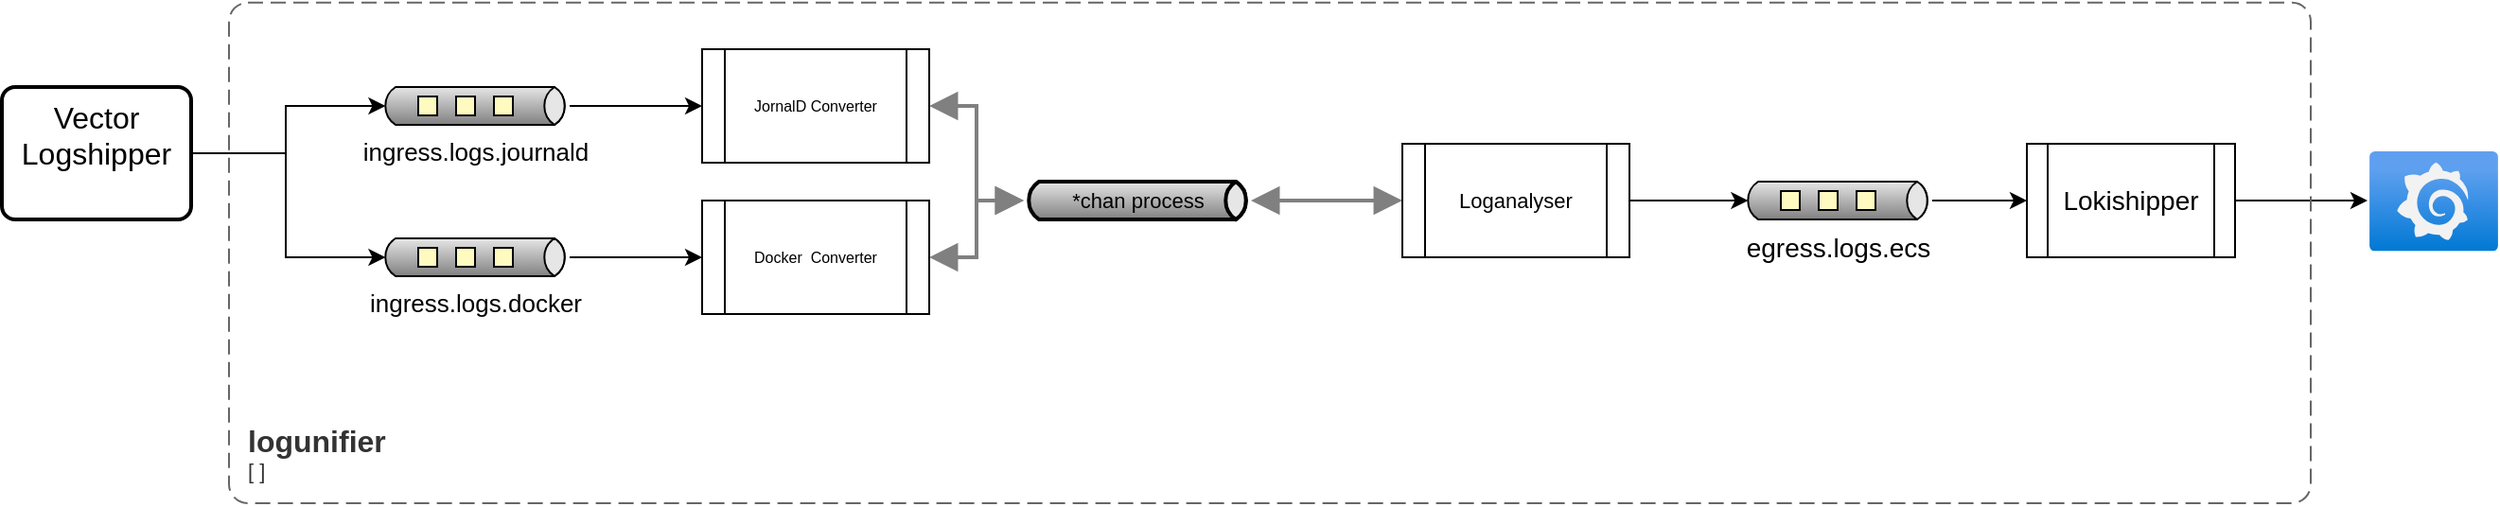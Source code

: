 <mxfile version="20.8.0" type="github">
  <diagram id="v7CkBEEUugVfoqJjmXaO" name="Seite-1">
    <mxGraphModel dx="2261" dy="916" grid="1" gridSize="10" guides="1" tooltips="1" connect="1" arrows="1" fold="1" page="1" pageScale="1" pageWidth="827" pageHeight="1169" math="0" shadow="0">
      <root>
        <mxCell id="0" />
        <mxCell id="1" parent="0" />
        <mxCell id="ebU4zzICMcsj_J8ZaqAX-18" style="edgeStyle=orthogonalEdgeStyle;rounded=0;orthogonalLoop=1;jettySize=auto;html=1;fontSize=16;" edge="1" parent="1" source="ebU4zzICMcsj_J8ZaqAX-5" target="ebU4zzICMcsj_J8ZaqAX-13">
          <mxGeometry relative="1" as="geometry" />
        </mxCell>
        <mxCell id="ebU4zzICMcsj_J8ZaqAX-5" value="&lt;font style=&quot;font-size: 13px;&quot;&gt;ingress.logs.journald&lt;/font&gt;" style="strokeWidth=1;outlineConnect=0;dashed=0;align=center;html=1;fontSize=8;shape=mxgraph.eip.dataChannel;verticalLabelPosition=bottom;labelBackgroundColor=#ffffff;verticalAlign=top;" vertex="1" parent="1">
          <mxGeometry x="190" y="100" width="100" height="20" as="geometry" />
        </mxCell>
        <mxCell id="ebU4zzICMcsj_J8ZaqAX-19" style="edgeStyle=orthogonalEdgeStyle;rounded=0;orthogonalLoop=1;jettySize=auto;html=1;entryX=0;entryY=0.5;entryDx=0;entryDy=0;fontSize=16;" edge="1" parent="1" source="ebU4zzICMcsj_J8ZaqAX-6" target="ebU4zzICMcsj_J8ZaqAX-14">
          <mxGeometry relative="1" as="geometry" />
        </mxCell>
        <mxCell id="ebU4zzICMcsj_J8ZaqAX-6" value="&lt;span style=&quot;font-size: 13px;&quot;&gt;ingress.logs.docker&lt;/span&gt;" style="strokeWidth=1;outlineConnect=0;dashed=0;align=center;html=1;fontSize=8;shape=mxgraph.eip.dataChannel;verticalLabelPosition=bottom;labelBackgroundColor=#ffffff;verticalAlign=top;" vertex="1" parent="1">
          <mxGeometry x="190" y="180" width="100" height="20" as="geometry" />
        </mxCell>
        <mxCell id="ebU4zzICMcsj_J8ZaqAX-13" value="JornalD Converter" style="shape=process;whiteSpace=wrap;html=1;backgroundOutline=1;fontSize=8;" vertex="1" parent="1">
          <mxGeometry x="360" y="80" width="120" height="60" as="geometry" />
        </mxCell>
        <mxCell id="ebU4zzICMcsj_J8ZaqAX-14" value="Docker&amp;nbsp; Converter" style="shape=process;whiteSpace=wrap;html=1;backgroundOutline=1;fontSize=8;" vertex="1" parent="1">
          <mxGeometry x="360" y="160" width="120" height="60" as="geometry" />
        </mxCell>
        <mxCell id="ebU4zzICMcsj_J8ZaqAX-16" style="edgeStyle=orthogonalEdgeStyle;rounded=0;orthogonalLoop=1;jettySize=auto;html=1;entryX=0;entryY=0.5;entryDx=2.7;entryDy=0;entryPerimeter=0;fontSize=16;" edge="1" parent="1" source="ebU4zzICMcsj_J8ZaqAX-15" target="ebU4zzICMcsj_J8ZaqAX-5">
          <mxGeometry relative="1" as="geometry" />
        </mxCell>
        <mxCell id="ebU4zzICMcsj_J8ZaqAX-17" style="edgeStyle=orthogonalEdgeStyle;rounded=0;orthogonalLoop=1;jettySize=auto;html=1;fontSize=16;entryX=0;entryY=0.5;entryDx=2.7;entryDy=0;entryPerimeter=0;" edge="1" parent="1" source="ebU4zzICMcsj_J8ZaqAX-15" target="ebU4zzICMcsj_J8ZaqAX-6">
          <mxGeometry relative="1" as="geometry">
            <mxPoint x="180" y="190" as="targetPoint" />
            <Array as="points">
              <mxPoint x="140" y="135" />
              <mxPoint x="140" y="190" />
            </Array>
          </mxGeometry>
        </mxCell>
        <mxCell id="ebU4zzICMcsj_J8ZaqAX-15" value="&lt;font style=&quot;font-size: 16px;&quot;&gt;Vector &lt;/font&gt;&lt;font style=&quot;font-size: 16px;&quot;&gt;Logshipper&lt;br&gt;&lt;br&gt;&lt;/font&gt;" style="rounded=1;whiteSpace=wrap;html=1;absoluteArcSize=1;arcSize=14;strokeWidth=2;fontSize=8;" vertex="1" parent="1">
          <mxGeometry x="-10" y="100" width="100" height="70" as="geometry" />
        </mxCell>
        <mxCell id="ebU4zzICMcsj_J8ZaqAX-21" value="&lt;font style=&quot;font-size: 11px;&quot;&gt;*chan process&lt;/font&gt;" style="strokeWidth=2;strokeColor=#000000;dashed=0;align=center;html=1;fontSize=8;shape=mxgraph.eip.messageChannel;" vertex="1" parent="1">
          <mxGeometry x="530" y="150" width="120" height="20" as="geometry" />
        </mxCell>
        <mxCell id="ebU4zzICMcsj_J8ZaqAX-23" value="" style="edgeStyle=elbowEdgeStyle;strokeWidth=2;rounded=0;endArrow=block;startArrow=block;startSize=10;endSize=10;dashed=0;html=1;strokeColor=#808080;fontSize=13;" edge="1" target="ebU4zzICMcsj_J8ZaqAX-21" parent="1" source="ebU4zzICMcsj_J8ZaqAX-13">
          <mxGeometry relative="1" as="geometry">
            <mxPoint x="550" y="90" as="sourcePoint" />
          </mxGeometry>
        </mxCell>
        <mxCell id="ebU4zzICMcsj_J8ZaqAX-24" value="" style="edgeStyle=elbowEdgeStyle;strokeWidth=2;rounded=0;endArrow=block;startArrow=block;startSize=10;endSize=10;dashed=0;html=1;strokeColor=#808080;fontSize=13;" edge="1" target="ebU4zzICMcsj_J8ZaqAX-21" parent="1" source="ebU4zzICMcsj_J8ZaqAX-14">
          <mxGeometry relative="1" as="geometry">
            <mxPoint x="590" y="90" as="sourcePoint" />
          </mxGeometry>
        </mxCell>
        <mxCell id="ebU4zzICMcsj_J8ZaqAX-25" value="" style="edgeStyle=elbowEdgeStyle;strokeWidth=2;rounded=0;endArrow=block;startArrow=block;startSize=10;endSize=10;dashed=0;html=1;strokeColor=#808080;fontSize=13;" edge="1" target="ebU4zzICMcsj_J8ZaqAX-21" parent="1" source="ebU4zzICMcsj_J8ZaqAX-26">
          <mxGeometry relative="1" as="geometry">
            <mxPoint x="630" y="90" as="sourcePoint" />
          </mxGeometry>
        </mxCell>
        <mxCell id="ebU4zzICMcsj_J8ZaqAX-28" style="edgeStyle=orthogonalEdgeStyle;rounded=0;orthogonalLoop=1;jettySize=auto;html=1;entryX=0;entryY=0.5;entryDx=2.7;entryDy=0;entryPerimeter=0;fontSize=14;" edge="1" parent="1" source="ebU4zzICMcsj_J8ZaqAX-26" target="ebU4zzICMcsj_J8ZaqAX-27">
          <mxGeometry relative="1" as="geometry" />
        </mxCell>
        <mxCell id="ebU4zzICMcsj_J8ZaqAX-26" value="Loganalyser" style="shape=process;whiteSpace=wrap;html=1;backgroundOutline=1;fontSize=11;" vertex="1" parent="1">
          <mxGeometry x="730" y="130" width="120" height="60" as="geometry" />
        </mxCell>
        <mxCell id="ebU4zzICMcsj_J8ZaqAX-30" style="edgeStyle=orthogonalEdgeStyle;rounded=0;orthogonalLoop=1;jettySize=auto;html=1;entryX=0;entryY=0.5;entryDx=0;entryDy=0;fontSize=14;" edge="1" parent="1" source="ebU4zzICMcsj_J8ZaqAX-27" target="ebU4zzICMcsj_J8ZaqAX-29">
          <mxGeometry relative="1" as="geometry" />
        </mxCell>
        <mxCell id="ebU4zzICMcsj_J8ZaqAX-27" value="&lt;font style=&quot;font-size: 14px;&quot;&gt;egress.logs.ecs&lt;/font&gt;" style="strokeWidth=1;outlineConnect=0;dashed=0;align=center;html=1;fontSize=8;shape=mxgraph.eip.dataChannel;verticalLabelPosition=bottom;labelBackgroundColor=#ffffff;verticalAlign=top;" vertex="1" parent="1">
          <mxGeometry x="910" y="150" width="100" height="20" as="geometry" />
        </mxCell>
        <mxCell id="ebU4zzICMcsj_J8ZaqAX-32" style="edgeStyle=orthogonalEdgeStyle;rounded=0;orthogonalLoop=1;jettySize=auto;html=1;fontSize=14;" edge="1" parent="1" source="ebU4zzICMcsj_J8ZaqAX-29">
          <mxGeometry relative="1" as="geometry">
            <mxPoint x="1240" y="160" as="targetPoint" />
          </mxGeometry>
        </mxCell>
        <mxCell id="ebU4zzICMcsj_J8ZaqAX-29" value="Lokishipper" style="shape=process;whiteSpace=wrap;html=1;backgroundOutline=1;fontSize=14;" vertex="1" parent="1">
          <mxGeometry x="1060" y="130" width="110" height="60" as="geometry" />
        </mxCell>
        <mxCell id="ebU4zzICMcsj_J8ZaqAX-31" value="" style="aspect=fixed;html=1;points=[];align=center;image;fontSize=12;image=img/lib/azure2/other/Grafana.svg;" vertex="1" parent="1">
          <mxGeometry x="1241" y="134" width="68" height="52.8" as="geometry" />
        </mxCell>
        <object placeholders="1" c4Name="logunifier" c4Type="SystemScopeBoundary" c4Application=" " label="&lt;font style=&quot;font-size: 16px&quot;&gt;&lt;b&gt;&lt;div style=&quot;text-align: left&quot;&gt;%c4Name%&lt;/div&gt;&lt;/b&gt;&lt;/font&gt;&lt;div style=&quot;text-align: left&quot;&gt;[%c4Application%]&lt;/div&gt;" id="ebU4zzICMcsj_J8ZaqAX-35">
          <mxCell style="rounded=1;fontSize=11;whiteSpace=wrap;html=1;dashed=1;arcSize=20;fillColor=none;strokeColor=#666666;fontColor=#333333;labelBackgroundColor=none;align=left;verticalAlign=bottom;labelBorderColor=none;spacingTop=0;spacing=10;dashPattern=8 4;metaEdit=1;rotatable=0;perimeter=rectanglePerimeter;noLabel=0;labelPadding=0;allowArrows=0;connectable=0;expand=0;recursiveResize=0;editable=1;pointerEvents=0;absoluteArcSize=1;points=[[0.25,0,0],[0.5,0,0],[0.75,0,0],[1,0.25,0],[1,0.5,0],[1,0.75,0],[0.75,1,0],[0.5,1,0],[0.25,1,0],[0,0.75,0],[0,0.5,0],[0,0.25,0]];" vertex="1" parent="1">
            <mxGeometry x="110" y="55.4" width="1100" height="264.6" as="geometry" />
          </mxCell>
        </object>
      </root>
    </mxGraphModel>
  </diagram>
</mxfile>
